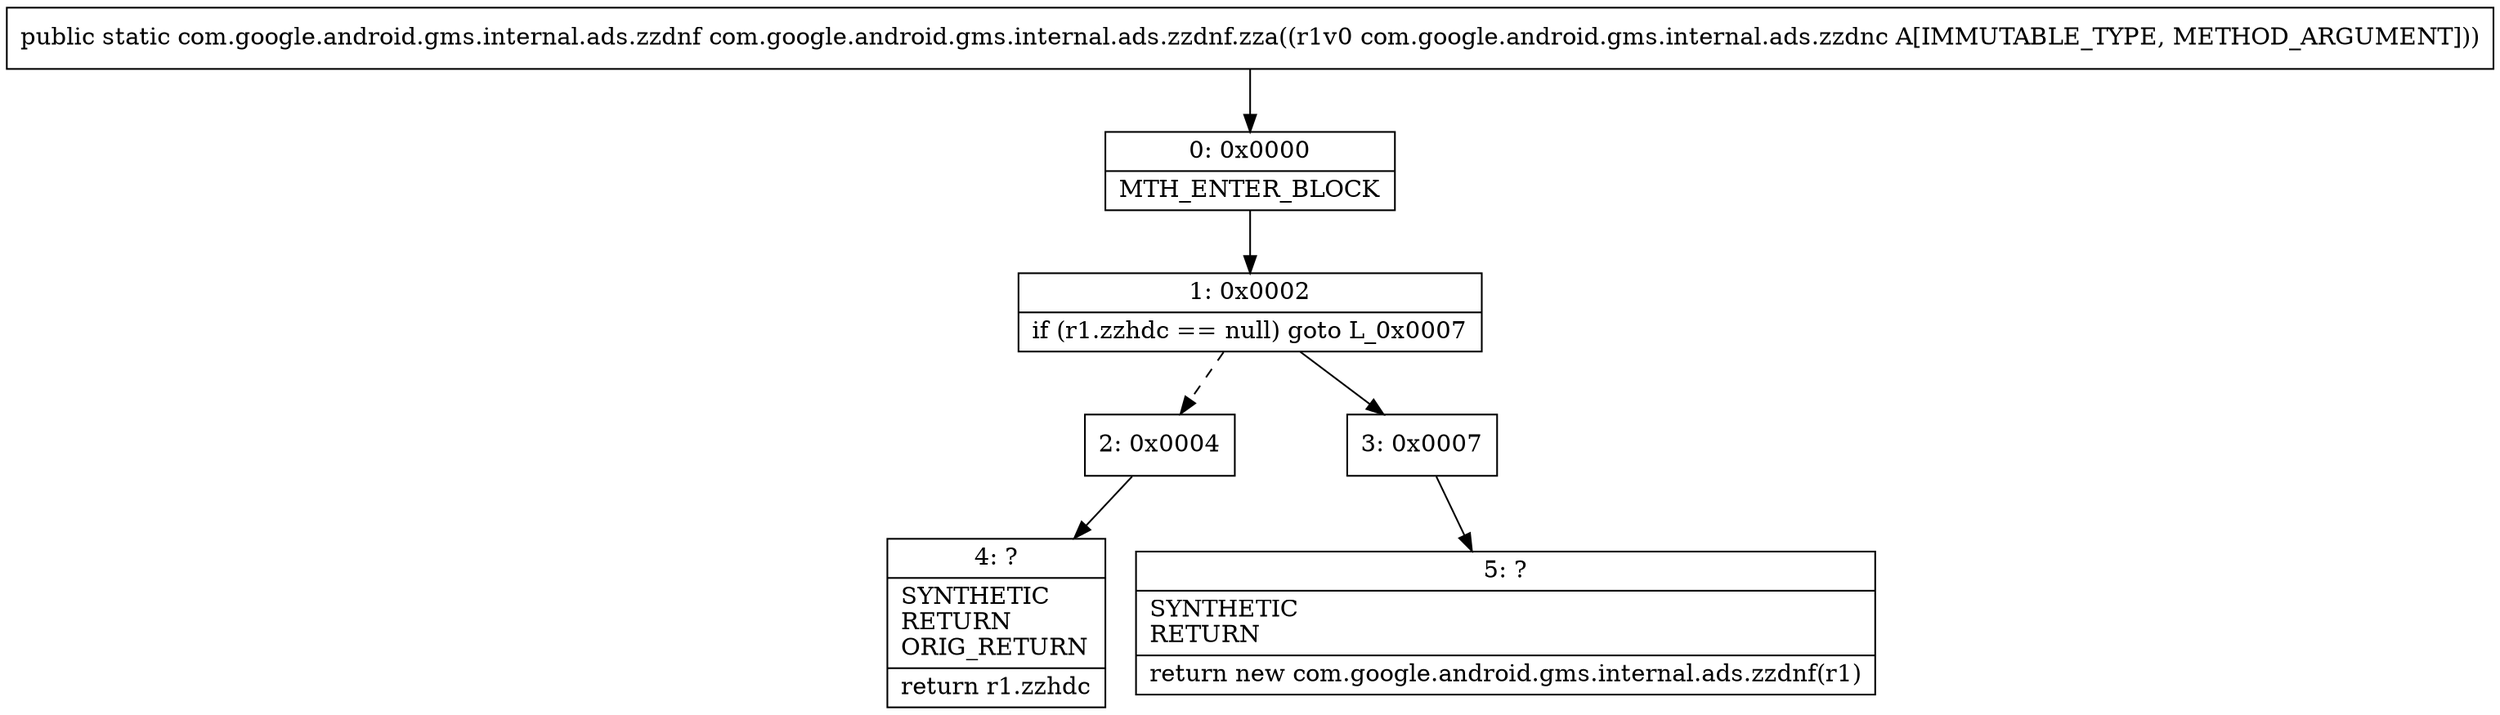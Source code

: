 digraph "CFG forcom.google.android.gms.internal.ads.zzdnf.zza(Lcom\/google\/android\/gms\/internal\/ads\/zzdnc;)Lcom\/google\/android\/gms\/internal\/ads\/zzdnf;" {
Node_0 [shape=record,label="{0\:\ 0x0000|MTH_ENTER_BLOCK\l}"];
Node_1 [shape=record,label="{1\:\ 0x0002|if (r1.zzhdc == null) goto L_0x0007\l}"];
Node_2 [shape=record,label="{2\:\ 0x0004}"];
Node_3 [shape=record,label="{3\:\ 0x0007}"];
Node_4 [shape=record,label="{4\:\ ?|SYNTHETIC\lRETURN\lORIG_RETURN\l|return r1.zzhdc\l}"];
Node_5 [shape=record,label="{5\:\ ?|SYNTHETIC\lRETURN\l|return new com.google.android.gms.internal.ads.zzdnf(r1)\l}"];
MethodNode[shape=record,label="{public static com.google.android.gms.internal.ads.zzdnf com.google.android.gms.internal.ads.zzdnf.zza((r1v0 com.google.android.gms.internal.ads.zzdnc A[IMMUTABLE_TYPE, METHOD_ARGUMENT])) }"];
MethodNode -> Node_0;
Node_0 -> Node_1;
Node_1 -> Node_2[style=dashed];
Node_1 -> Node_3;
Node_2 -> Node_4;
Node_3 -> Node_5;
}


